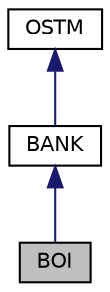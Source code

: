 digraph "BOI"
{
  edge [fontname="Helvetica",fontsize="10",labelfontname="Helvetica",labelfontsize="10"];
  node [fontname="Helvetica",fontsize="10",shape=record];
  Node1 [label="BOI",height=0.2,width=0.4,color="black", fillcolor="grey75", style="filled", fontcolor="black"];
  Node2 -> Node1 [dir="back",color="midnightblue",fontsize="10",style="solid"];
  Node2 [label="BANK",height=0.2,width=0.4,color="black", fillcolor="white", style="filled",URL="$class_b_a_n_k.html"];
  Node3 -> Node2 [dir="back",color="midnightblue",fontsize="10",style="solid"];
  Node3 [label="OSTM",height=0.2,width=0.4,color="black", fillcolor="white", style="filled",URL="$class_o_s_t_m.html"];
}
